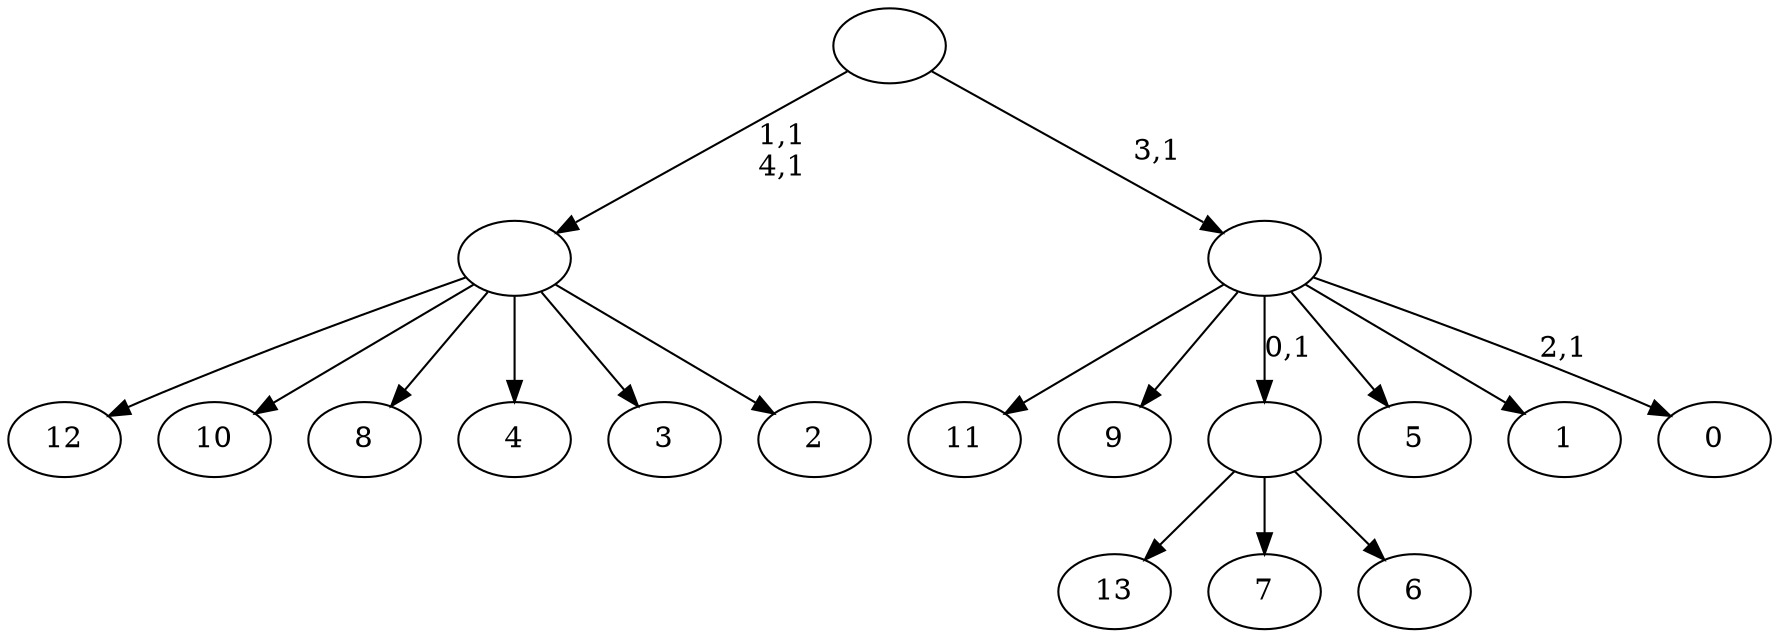 digraph T {
	19 [label="13"]
	18 [label="12"]
	17 [label="11"]
	16 [label="10"]
	15 [label="9"]
	14 [label="8"]
	13 [label="7"]
	12 [label="6"]
	11 [label=""]
	10 [label="5"]
	9 [label="4"]
	8 [label="3"]
	7 [label="2"]
	6 [label=""]
	4 [label="1"]
	3 [label="0"]
	1 [label=""]
	0 [label=""]
	11 -> 19 [label=""]
	11 -> 13 [label=""]
	11 -> 12 [label=""]
	6 -> 18 [label=""]
	6 -> 16 [label=""]
	6 -> 14 [label=""]
	6 -> 9 [label=""]
	6 -> 8 [label=""]
	6 -> 7 [label=""]
	1 -> 3 [label="2,1"]
	1 -> 17 [label=""]
	1 -> 15 [label=""]
	1 -> 11 [label="0,1"]
	1 -> 10 [label=""]
	1 -> 4 [label=""]
	0 -> 6 [label="1,1\n4,1"]
	0 -> 1 [label="3,1"]
}
